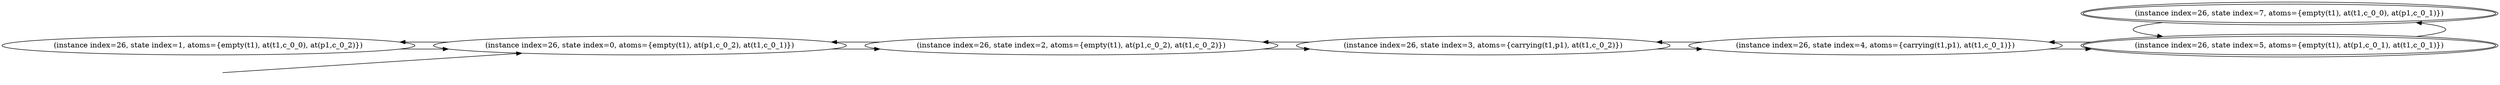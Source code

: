 digraph {
rankdir="LR"
s1[label="(instance index=26, state index=1, atoms={empty(t1), at(t1,c_0_0), at(p1,c_0_2)})"]
s0[label="(instance index=26, state index=0, atoms={empty(t1), at(p1,c_0_2), at(t1,c_0_1)})"]
s2[label="(instance index=26, state index=2, atoms={empty(t1), at(p1,c_0_2), at(t1,c_0_2)})"]
s3[label="(instance index=26, state index=3, atoms={carrying(t1,p1), at(t1,c_0_2)})"]
s4[label="(instance index=26, state index=4, atoms={carrying(t1,p1), at(t1,c_0_1)})"]
s5[peripheries=2,label="(instance index=26, state index=5, atoms={empty(t1), at(p1,c_0_1), at(t1,c_0_1)})"]
s7[peripheries=2,label="(instance index=26, state index=7, atoms={empty(t1), at(t1,c_0_0), at(p1,c_0_1)})"]
Dangling [ label = "", style = invis ]
{ rank = same; Dangling }
Dangling -> s0
{ rank = same; s0}
{ rank = same; s0}
{ rank = same; s2}
{ rank = same; s3}
{ rank = same; s4}
{ rank = same; s5,s7}
{
s1->s0
}
{
s0->s2
s0->s1
}
{
s2->s3
s2->s0
}
{
s3->s4
s3->s2
}
{
s4->s5
s4->s3
}
{
s5->s7
s5->s4
s7->s5
}
}
